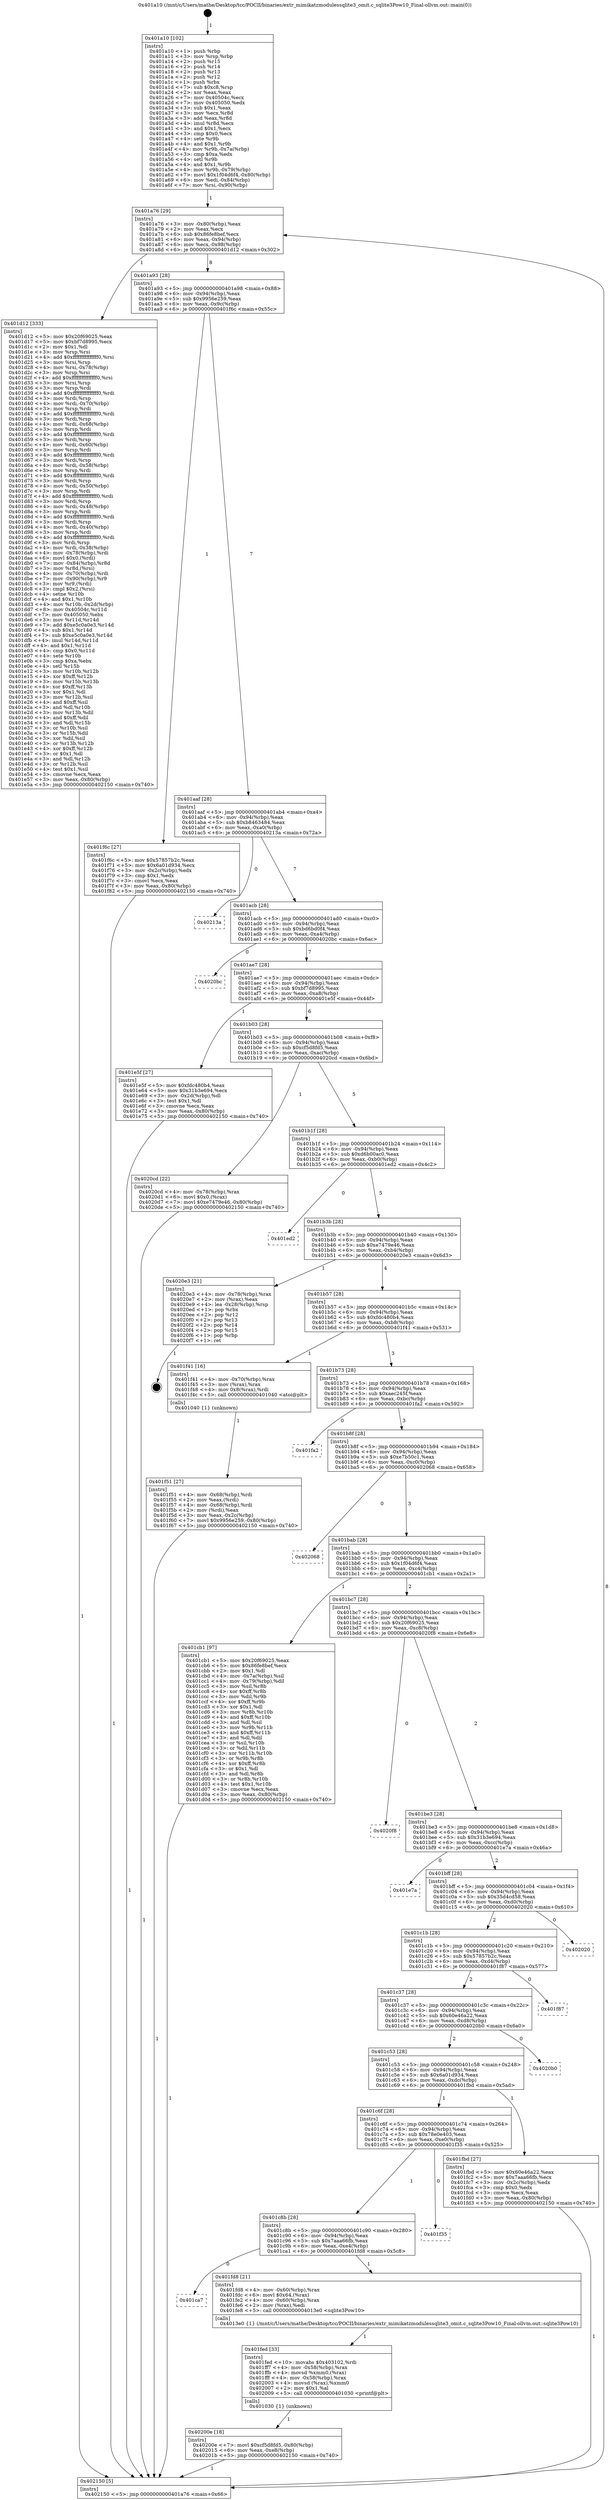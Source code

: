 digraph "0x401a10" {
  label = "0x401a10 (/mnt/c/Users/mathe/Desktop/tcc/POCII/binaries/extr_mimikatzmodulessqlite3_omit.c_sqlite3Pow10_Final-ollvm.out::main(0))"
  labelloc = "t"
  node[shape=record]

  Entry [label="",width=0.3,height=0.3,shape=circle,fillcolor=black,style=filled]
  "0x401a76" [label="{
     0x401a76 [29]\l
     | [instrs]\l
     &nbsp;&nbsp;0x401a76 \<+3\>: mov -0x80(%rbp),%eax\l
     &nbsp;&nbsp;0x401a79 \<+2\>: mov %eax,%ecx\l
     &nbsp;&nbsp;0x401a7b \<+6\>: sub $0x86fe8bef,%ecx\l
     &nbsp;&nbsp;0x401a81 \<+6\>: mov %eax,-0x94(%rbp)\l
     &nbsp;&nbsp;0x401a87 \<+6\>: mov %ecx,-0x98(%rbp)\l
     &nbsp;&nbsp;0x401a8d \<+6\>: je 0000000000401d12 \<main+0x302\>\l
  }"]
  "0x401d12" [label="{
     0x401d12 [333]\l
     | [instrs]\l
     &nbsp;&nbsp;0x401d12 \<+5\>: mov $0x20f69025,%eax\l
     &nbsp;&nbsp;0x401d17 \<+5\>: mov $0xbf7d8995,%ecx\l
     &nbsp;&nbsp;0x401d1c \<+2\>: mov $0x1,%dl\l
     &nbsp;&nbsp;0x401d1e \<+3\>: mov %rsp,%rsi\l
     &nbsp;&nbsp;0x401d21 \<+4\>: add $0xfffffffffffffff0,%rsi\l
     &nbsp;&nbsp;0x401d25 \<+3\>: mov %rsi,%rsp\l
     &nbsp;&nbsp;0x401d28 \<+4\>: mov %rsi,-0x78(%rbp)\l
     &nbsp;&nbsp;0x401d2c \<+3\>: mov %rsp,%rsi\l
     &nbsp;&nbsp;0x401d2f \<+4\>: add $0xfffffffffffffff0,%rsi\l
     &nbsp;&nbsp;0x401d33 \<+3\>: mov %rsi,%rsp\l
     &nbsp;&nbsp;0x401d36 \<+3\>: mov %rsp,%rdi\l
     &nbsp;&nbsp;0x401d39 \<+4\>: add $0xfffffffffffffff0,%rdi\l
     &nbsp;&nbsp;0x401d3d \<+3\>: mov %rdi,%rsp\l
     &nbsp;&nbsp;0x401d40 \<+4\>: mov %rdi,-0x70(%rbp)\l
     &nbsp;&nbsp;0x401d44 \<+3\>: mov %rsp,%rdi\l
     &nbsp;&nbsp;0x401d47 \<+4\>: add $0xfffffffffffffff0,%rdi\l
     &nbsp;&nbsp;0x401d4b \<+3\>: mov %rdi,%rsp\l
     &nbsp;&nbsp;0x401d4e \<+4\>: mov %rdi,-0x68(%rbp)\l
     &nbsp;&nbsp;0x401d52 \<+3\>: mov %rsp,%rdi\l
     &nbsp;&nbsp;0x401d55 \<+4\>: add $0xfffffffffffffff0,%rdi\l
     &nbsp;&nbsp;0x401d59 \<+3\>: mov %rdi,%rsp\l
     &nbsp;&nbsp;0x401d5c \<+4\>: mov %rdi,-0x60(%rbp)\l
     &nbsp;&nbsp;0x401d60 \<+3\>: mov %rsp,%rdi\l
     &nbsp;&nbsp;0x401d63 \<+4\>: add $0xfffffffffffffff0,%rdi\l
     &nbsp;&nbsp;0x401d67 \<+3\>: mov %rdi,%rsp\l
     &nbsp;&nbsp;0x401d6a \<+4\>: mov %rdi,-0x58(%rbp)\l
     &nbsp;&nbsp;0x401d6e \<+3\>: mov %rsp,%rdi\l
     &nbsp;&nbsp;0x401d71 \<+4\>: add $0xfffffffffffffff0,%rdi\l
     &nbsp;&nbsp;0x401d75 \<+3\>: mov %rdi,%rsp\l
     &nbsp;&nbsp;0x401d78 \<+4\>: mov %rdi,-0x50(%rbp)\l
     &nbsp;&nbsp;0x401d7c \<+3\>: mov %rsp,%rdi\l
     &nbsp;&nbsp;0x401d7f \<+4\>: add $0xfffffffffffffff0,%rdi\l
     &nbsp;&nbsp;0x401d83 \<+3\>: mov %rdi,%rsp\l
     &nbsp;&nbsp;0x401d86 \<+4\>: mov %rdi,-0x48(%rbp)\l
     &nbsp;&nbsp;0x401d8a \<+3\>: mov %rsp,%rdi\l
     &nbsp;&nbsp;0x401d8d \<+4\>: add $0xfffffffffffffff0,%rdi\l
     &nbsp;&nbsp;0x401d91 \<+3\>: mov %rdi,%rsp\l
     &nbsp;&nbsp;0x401d94 \<+4\>: mov %rdi,-0x40(%rbp)\l
     &nbsp;&nbsp;0x401d98 \<+3\>: mov %rsp,%rdi\l
     &nbsp;&nbsp;0x401d9b \<+4\>: add $0xfffffffffffffff0,%rdi\l
     &nbsp;&nbsp;0x401d9f \<+3\>: mov %rdi,%rsp\l
     &nbsp;&nbsp;0x401da2 \<+4\>: mov %rdi,-0x38(%rbp)\l
     &nbsp;&nbsp;0x401da6 \<+4\>: mov -0x78(%rbp),%rdi\l
     &nbsp;&nbsp;0x401daa \<+6\>: movl $0x0,(%rdi)\l
     &nbsp;&nbsp;0x401db0 \<+7\>: mov -0x84(%rbp),%r8d\l
     &nbsp;&nbsp;0x401db7 \<+3\>: mov %r8d,(%rsi)\l
     &nbsp;&nbsp;0x401dba \<+4\>: mov -0x70(%rbp),%rdi\l
     &nbsp;&nbsp;0x401dbe \<+7\>: mov -0x90(%rbp),%r9\l
     &nbsp;&nbsp;0x401dc5 \<+3\>: mov %r9,(%rdi)\l
     &nbsp;&nbsp;0x401dc8 \<+3\>: cmpl $0x2,(%rsi)\l
     &nbsp;&nbsp;0x401dcb \<+4\>: setne %r10b\l
     &nbsp;&nbsp;0x401dcf \<+4\>: and $0x1,%r10b\l
     &nbsp;&nbsp;0x401dd3 \<+4\>: mov %r10b,-0x2d(%rbp)\l
     &nbsp;&nbsp;0x401dd7 \<+8\>: mov 0x40504c,%r11d\l
     &nbsp;&nbsp;0x401ddf \<+7\>: mov 0x405050,%ebx\l
     &nbsp;&nbsp;0x401de6 \<+3\>: mov %r11d,%r14d\l
     &nbsp;&nbsp;0x401de9 \<+7\>: add $0xe5c0a0e3,%r14d\l
     &nbsp;&nbsp;0x401df0 \<+4\>: sub $0x1,%r14d\l
     &nbsp;&nbsp;0x401df4 \<+7\>: sub $0xe5c0a0e3,%r14d\l
     &nbsp;&nbsp;0x401dfb \<+4\>: imul %r14d,%r11d\l
     &nbsp;&nbsp;0x401dff \<+4\>: and $0x1,%r11d\l
     &nbsp;&nbsp;0x401e03 \<+4\>: cmp $0x0,%r11d\l
     &nbsp;&nbsp;0x401e07 \<+4\>: sete %r10b\l
     &nbsp;&nbsp;0x401e0b \<+3\>: cmp $0xa,%ebx\l
     &nbsp;&nbsp;0x401e0e \<+4\>: setl %r15b\l
     &nbsp;&nbsp;0x401e12 \<+3\>: mov %r10b,%r12b\l
     &nbsp;&nbsp;0x401e15 \<+4\>: xor $0xff,%r12b\l
     &nbsp;&nbsp;0x401e19 \<+3\>: mov %r15b,%r13b\l
     &nbsp;&nbsp;0x401e1c \<+4\>: xor $0xff,%r13b\l
     &nbsp;&nbsp;0x401e20 \<+3\>: xor $0x1,%dl\l
     &nbsp;&nbsp;0x401e23 \<+3\>: mov %r12b,%sil\l
     &nbsp;&nbsp;0x401e26 \<+4\>: and $0xff,%sil\l
     &nbsp;&nbsp;0x401e2a \<+3\>: and %dl,%r10b\l
     &nbsp;&nbsp;0x401e2d \<+3\>: mov %r13b,%dil\l
     &nbsp;&nbsp;0x401e30 \<+4\>: and $0xff,%dil\l
     &nbsp;&nbsp;0x401e34 \<+3\>: and %dl,%r15b\l
     &nbsp;&nbsp;0x401e37 \<+3\>: or %r10b,%sil\l
     &nbsp;&nbsp;0x401e3a \<+3\>: or %r15b,%dil\l
     &nbsp;&nbsp;0x401e3d \<+3\>: xor %dil,%sil\l
     &nbsp;&nbsp;0x401e40 \<+3\>: or %r13b,%r12b\l
     &nbsp;&nbsp;0x401e43 \<+4\>: xor $0xff,%r12b\l
     &nbsp;&nbsp;0x401e47 \<+3\>: or $0x1,%dl\l
     &nbsp;&nbsp;0x401e4a \<+3\>: and %dl,%r12b\l
     &nbsp;&nbsp;0x401e4d \<+3\>: or %r12b,%sil\l
     &nbsp;&nbsp;0x401e50 \<+4\>: test $0x1,%sil\l
     &nbsp;&nbsp;0x401e54 \<+3\>: cmovne %ecx,%eax\l
     &nbsp;&nbsp;0x401e57 \<+3\>: mov %eax,-0x80(%rbp)\l
     &nbsp;&nbsp;0x401e5a \<+5\>: jmp 0000000000402150 \<main+0x740\>\l
  }"]
  "0x401a93" [label="{
     0x401a93 [28]\l
     | [instrs]\l
     &nbsp;&nbsp;0x401a93 \<+5\>: jmp 0000000000401a98 \<main+0x88\>\l
     &nbsp;&nbsp;0x401a98 \<+6\>: mov -0x94(%rbp),%eax\l
     &nbsp;&nbsp;0x401a9e \<+5\>: sub $0x9956e259,%eax\l
     &nbsp;&nbsp;0x401aa3 \<+6\>: mov %eax,-0x9c(%rbp)\l
     &nbsp;&nbsp;0x401aa9 \<+6\>: je 0000000000401f6c \<main+0x55c\>\l
  }"]
  Exit [label="",width=0.3,height=0.3,shape=circle,fillcolor=black,style=filled,peripheries=2]
  "0x401f6c" [label="{
     0x401f6c [27]\l
     | [instrs]\l
     &nbsp;&nbsp;0x401f6c \<+5\>: mov $0x57857b2c,%eax\l
     &nbsp;&nbsp;0x401f71 \<+5\>: mov $0x6a01d934,%ecx\l
     &nbsp;&nbsp;0x401f76 \<+3\>: mov -0x2c(%rbp),%edx\l
     &nbsp;&nbsp;0x401f79 \<+3\>: cmp $0x1,%edx\l
     &nbsp;&nbsp;0x401f7c \<+3\>: cmovl %ecx,%eax\l
     &nbsp;&nbsp;0x401f7f \<+3\>: mov %eax,-0x80(%rbp)\l
     &nbsp;&nbsp;0x401f82 \<+5\>: jmp 0000000000402150 \<main+0x740\>\l
  }"]
  "0x401aaf" [label="{
     0x401aaf [28]\l
     | [instrs]\l
     &nbsp;&nbsp;0x401aaf \<+5\>: jmp 0000000000401ab4 \<main+0xa4\>\l
     &nbsp;&nbsp;0x401ab4 \<+6\>: mov -0x94(%rbp),%eax\l
     &nbsp;&nbsp;0x401aba \<+5\>: sub $0xb8463484,%eax\l
     &nbsp;&nbsp;0x401abf \<+6\>: mov %eax,-0xa0(%rbp)\l
     &nbsp;&nbsp;0x401ac5 \<+6\>: je 000000000040213a \<main+0x72a\>\l
  }"]
  "0x40200e" [label="{
     0x40200e [18]\l
     | [instrs]\l
     &nbsp;&nbsp;0x40200e \<+7\>: movl $0xcf5d8fd5,-0x80(%rbp)\l
     &nbsp;&nbsp;0x402015 \<+6\>: mov %eax,-0xe8(%rbp)\l
     &nbsp;&nbsp;0x40201b \<+5\>: jmp 0000000000402150 \<main+0x740\>\l
  }"]
  "0x40213a" [label="{
     0x40213a\l
  }", style=dashed]
  "0x401acb" [label="{
     0x401acb [28]\l
     | [instrs]\l
     &nbsp;&nbsp;0x401acb \<+5\>: jmp 0000000000401ad0 \<main+0xc0\>\l
     &nbsp;&nbsp;0x401ad0 \<+6\>: mov -0x94(%rbp),%eax\l
     &nbsp;&nbsp;0x401ad6 \<+5\>: sub $0xbd6bd0f4,%eax\l
     &nbsp;&nbsp;0x401adb \<+6\>: mov %eax,-0xa4(%rbp)\l
     &nbsp;&nbsp;0x401ae1 \<+6\>: je 00000000004020bc \<main+0x6ac\>\l
  }"]
  "0x401fed" [label="{
     0x401fed [33]\l
     | [instrs]\l
     &nbsp;&nbsp;0x401fed \<+10\>: movabs $0x403102,%rdi\l
     &nbsp;&nbsp;0x401ff7 \<+4\>: mov -0x58(%rbp),%rax\l
     &nbsp;&nbsp;0x401ffb \<+4\>: movsd %xmm0,(%rax)\l
     &nbsp;&nbsp;0x401fff \<+4\>: mov -0x58(%rbp),%rax\l
     &nbsp;&nbsp;0x402003 \<+4\>: movsd (%rax),%xmm0\l
     &nbsp;&nbsp;0x402007 \<+2\>: mov $0x1,%al\l
     &nbsp;&nbsp;0x402009 \<+5\>: call 0000000000401030 \<printf@plt\>\l
     | [calls]\l
     &nbsp;&nbsp;0x401030 \{1\} (unknown)\l
  }"]
  "0x4020bc" [label="{
     0x4020bc\l
  }", style=dashed]
  "0x401ae7" [label="{
     0x401ae7 [28]\l
     | [instrs]\l
     &nbsp;&nbsp;0x401ae7 \<+5\>: jmp 0000000000401aec \<main+0xdc\>\l
     &nbsp;&nbsp;0x401aec \<+6\>: mov -0x94(%rbp),%eax\l
     &nbsp;&nbsp;0x401af2 \<+5\>: sub $0xbf7d8995,%eax\l
     &nbsp;&nbsp;0x401af7 \<+6\>: mov %eax,-0xa8(%rbp)\l
     &nbsp;&nbsp;0x401afd \<+6\>: je 0000000000401e5f \<main+0x44f\>\l
  }"]
  "0x401ca7" [label="{
     0x401ca7\l
  }", style=dashed]
  "0x401e5f" [label="{
     0x401e5f [27]\l
     | [instrs]\l
     &nbsp;&nbsp;0x401e5f \<+5\>: mov $0xfdc480b4,%eax\l
     &nbsp;&nbsp;0x401e64 \<+5\>: mov $0x31b3e694,%ecx\l
     &nbsp;&nbsp;0x401e69 \<+3\>: mov -0x2d(%rbp),%dl\l
     &nbsp;&nbsp;0x401e6c \<+3\>: test $0x1,%dl\l
     &nbsp;&nbsp;0x401e6f \<+3\>: cmovne %ecx,%eax\l
     &nbsp;&nbsp;0x401e72 \<+3\>: mov %eax,-0x80(%rbp)\l
     &nbsp;&nbsp;0x401e75 \<+5\>: jmp 0000000000402150 \<main+0x740\>\l
  }"]
  "0x401b03" [label="{
     0x401b03 [28]\l
     | [instrs]\l
     &nbsp;&nbsp;0x401b03 \<+5\>: jmp 0000000000401b08 \<main+0xf8\>\l
     &nbsp;&nbsp;0x401b08 \<+6\>: mov -0x94(%rbp),%eax\l
     &nbsp;&nbsp;0x401b0e \<+5\>: sub $0xcf5d8fd5,%eax\l
     &nbsp;&nbsp;0x401b13 \<+6\>: mov %eax,-0xac(%rbp)\l
     &nbsp;&nbsp;0x401b19 \<+6\>: je 00000000004020cd \<main+0x6bd\>\l
  }"]
  "0x401fd8" [label="{
     0x401fd8 [21]\l
     | [instrs]\l
     &nbsp;&nbsp;0x401fd8 \<+4\>: mov -0x60(%rbp),%rax\l
     &nbsp;&nbsp;0x401fdc \<+6\>: movl $0x64,(%rax)\l
     &nbsp;&nbsp;0x401fe2 \<+4\>: mov -0x60(%rbp),%rax\l
     &nbsp;&nbsp;0x401fe6 \<+2\>: mov (%rax),%edi\l
     &nbsp;&nbsp;0x401fe8 \<+5\>: call 00000000004013e0 \<sqlite3Pow10\>\l
     | [calls]\l
     &nbsp;&nbsp;0x4013e0 \{1\} (/mnt/c/Users/mathe/Desktop/tcc/POCII/binaries/extr_mimikatzmodulessqlite3_omit.c_sqlite3Pow10_Final-ollvm.out::sqlite3Pow10)\l
  }"]
  "0x4020cd" [label="{
     0x4020cd [22]\l
     | [instrs]\l
     &nbsp;&nbsp;0x4020cd \<+4\>: mov -0x78(%rbp),%rax\l
     &nbsp;&nbsp;0x4020d1 \<+6\>: movl $0x0,(%rax)\l
     &nbsp;&nbsp;0x4020d7 \<+7\>: movl $0xe7479e46,-0x80(%rbp)\l
     &nbsp;&nbsp;0x4020de \<+5\>: jmp 0000000000402150 \<main+0x740\>\l
  }"]
  "0x401b1f" [label="{
     0x401b1f [28]\l
     | [instrs]\l
     &nbsp;&nbsp;0x401b1f \<+5\>: jmp 0000000000401b24 \<main+0x114\>\l
     &nbsp;&nbsp;0x401b24 \<+6\>: mov -0x94(%rbp),%eax\l
     &nbsp;&nbsp;0x401b2a \<+5\>: sub $0xd6b00ac0,%eax\l
     &nbsp;&nbsp;0x401b2f \<+6\>: mov %eax,-0xb0(%rbp)\l
     &nbsp;&nbsp;0x401b35 \<+6\>: je 0000000000401ed2 \<main+0x4c2\>\l
  }"]
  "0x401c8b" [label="{
     0x401c8b [28]\l
     | [instrs]\l
     &nbsp;&nbsp;0x401c8b \<+5\>: jmp 0000000000401c90 \<main+0x280\>\l
     &nbsp;&nbsp;0x401c90 \<+6\>: mov -0x94(%rbp),%eax\l
     &nbsp;&nbsp;0x401c96 \<+5\>: sub $0x7aaa66fb,%eax\l
     &nbsp;&nbsp;0x401c9b \<+6\>: mov %eax,-0xe4(%rbp)\l
     &nbsp;&nbsp;0x401ca1 \<+6\>: je 0000000000401fd8 \<main+0x5c8\>\l
  }"]
  "0x401ed2" [label="{
     0x401ed2\l
  }", style=dashed]
  "0x401b3b" [label="{
     0x401b3b [28]\l
     | [instrs]\l
     &nbsp;&nbsp;0x401b3b \<+5\>: jmp 0000000000401b40 \<main+0x130\>\l
     &nbsp;&nbsp;0x401b40 \<+6\>: mov -0x94(%rbp),%eax\l
     &nbsp;&nbsp;0x401b46 \<+5\>: sub $0xe7479e46,%eax\l
     &nbsp;&nbsp;0x401b4b \<+6\>: mov %eax,-0xb4(%rbp)\l
     &nbsp;&nbsp;0x401b51 \<+6\>: je 00000000004020e3 \<main+0x6d3\>\l
  }"]
  "0x401f35" [label="{
     0x401f35\l
  }", style=dashed]
  "0x4020e3" [label="{
     0x4020e3 [21]\l
     | [instrs]\l
     &nbsp;&nbsp;0x4020e3 \<+4\>: mov -0x78(%rbp),%rax\l
     &nbsp;&nbsp;0x4020e7 \<+2\>: mov (%rax),%eax\l
     &nbsp;&nbsp;0x4020e9 \<+4\>: lea -0x28(%rbp),%rsp\l
     &nbsp;&nbsp;0x4020ed \<+1\>: pop %rbx\l
     &nbsp;&nbsp;0x4020ee \<+2\>: pop %r12\l
     &nbsp;&nbsp;0x4020f0 \<+2\>: pop %r13\l
     &nbsp;&nbsp;0x4020f2 \<+2\>: pop %r14\l
     &nbsp;&nbsp;0x4020f4 \<+2\>: pop %r15\l
     &nbsp;&nbsp;0x4020f6 \<+1\>: pop %rbp\l
     &nbsp;&nbsp;0x4020f7 \<+1\>: ret\l
  }"]
  "0x401b57" [label="{
     0x401b57 [28]\l
     | [instrs]\l
     &nbsp;&nbsp;0x401b57 \<+5\>: jmp 0000000000401b5c \<main+0x14c\>\l
     &nbsp;&nbsp;0x401b5c \<+6\>: mov -0x94(%rbp),%eax\l
     &nbsp;&nbsp;0x401b62 \<+5\>: sub $0xfdc480b4,%eax\l
     &nbsp;&nbsp;0x401b67 \<+6\>: mov %eax,-0xb8(%rbp)\l
     &nbsp;&nbsp;0x401b6d \<+6\>: je 0000000000401f41 \<main+0x531\>\l
  }"]
  "0x401c6f" [label="{
     0x401c6f [28]\l
     | [instrs]\l
     &nbsp;&nbsp;0x401c6f \<+5\>: jmp 0000000000401c74 \<main+0x264\>\l
     &nbsp;&nbsp;0x401c74 \<+6\>: mov -0x94(%rbp),%eax\l
     &nbsp;&nbsp;0x401c7a \<+5\>: sub $0x78e0e403,%eax\l
     &nbsp;&nbsp;0x401c7f \<+6\>: mov %eax,-0xe0(%rbp)\l
     &nbsp;&nbsp;0x401c85 \<+6\>: je 0000000000401f35 \<main+0x525\>\l
  }"]
  "0x401f41" [label="{
     0x401f41 [16]\l
     | [instrs]\l
     &nbsp;&nbsp;0x401f41 \<+4\>: mov -0x70(%rbp),%rax\l
     &nbsp;&nbsp;0x401f45 \<+3\>: mov (%rax),%rax\l
     &nbsp;&nbsp;0x401f48 \<+4\>: mov 0x8(%rax),%rdi\l
     &nbsp;&nbsp;0x401f4c \<+5\>: call 0000000000401040 \<atoi@plt\>\l
     | [calls]\l
     &nbsp;&nbsp;0x401040 \{1\} (unknown)\l
  }"]
  "0x401b73" [label="{
     0x401b73 [28]\l
     | [instrs]\l
     &nbsp;&nbsp;0x401b73 \<+5\>: jmp 0000000000401b78 \<main+0x168\>\l
     &nbsp;&nbsp;0x401b78 \<+6\>: mov -0x94(%rbp),%eax\l
     &nbsp;&nbsp;0x401b7e \<+5\>: sub $0xaec245f,%eax\l
     &nbsp;&nbsp;0x401b83 \<+6\>: mov %eax,-0xbc(%rbp)\l
     &nbsp;&nbsp;0x401b89 \<+6\>: je 0000000000401fa2 \<main+0x592\>\l
  }"]
  "0x401fbd" [label="{
     0x401fbd [27]\l
     | [instrs]\l
     &nbsp;&nbsp;0x401fbd \<+5\>: mov $0x60e46a22,%eax\l
     &nbsp;&nbsp;0x401fc2 \<+5\>: mov $0x7aaa66fb,%ecx\l
     &nbsp;&nbsp;0x401fc7 \<+3\>: mov -0x2c(%rbp),%edx\l
     &nbsp;&nbsp;0x401fca \<+3\>: cmp $0x0,%edx\l
     &nbsp;&nbsp;0x401fcd \<+3\>: cmove %ecx,%eax\l
     &nbsp;&nbsp;0x401fd0 \<+3\>: mov %eax,-0x80(%rbp)\l
     &nbsp;&nbsp;0x401fd3 \<+5\>: jmp 0000000000402150 \<main+0x740\>\l
  }"]
  "0x401fa2" [label="{
     0x401fa2\l
  }", style=dashed]
  "0x401b8f" [label="{
     0x401b8f [28]\l
     | [instrs]\l
     &nbsp;&nbsp;0x401b8f \<+5\>: jmp 0000000000401b94 \<main+0x184\>\l
     &nbsp;&nbsp;0x401b94 \<+6\>: mov -0x94(%rbp),%eax\l
     &nbsp;&nbsp;0x401b9a \<+5\>: sub $0xe7b50c1,%eax\l
     &nbsp;&nbsp;0x401b9f \<+6\>: mov %eax,-0xc0(%rbp)\l
     &nbsp;&nbsp;0x401ba5 \<+6\>: je 0000000000402068 \<main+0x658\>\l
  }"]
  "0x401c53" [label="{
     0x401c53 [28]\l
     | [instrs]\l
     &nbsp;&nbsp;0x401c53 \<+5\>: jmp 0000000000401c58 \<main+0x248\>\l
     &nbsp;&nbsp;0x401c58 \<+6\>: mov -0x94(%rbp),%eax\l
     &nbsp;&nbsp;0x401c5e \<+5\>: sub $0x6a01d934,%eax\l
     &nbsp;&nbsp;0x401c63 \<+6\>: mov %eax,-0xdc(%rbp)\l
     &nbsp;&nbsp;0x401c69 \<+6\>: je 0000000000401fbd \<main+0x5ad\>\l
  }"]
  "0x402068" [label="{
     0x402068\l
  }", style=dashed]
  "0x401bab" [label="{
     0x401bab [28]\l
     | [instrs]\l
     &nbsp;&nbsp;0x401bab \<+5\>: jmp 0000000000401bb0 \<main+0x1a0\>\l
     &nbsp;&nbsp;0x401bb0 \<+6\>: mov -0x94(%rbp),%eax\l
     &nbsp;&nbsp;0x401bb6 \<+5\>: sub $0x1f04d6f4,%eax\l
     &nbsp;&nbsp;0x401bbb \<+6\>: mov %eax,-0xc4(%rbp)\l
     &nbsp;&nbsp;0x401bc1 \<+6\>: je 0000000000401cb1 \<main+0x2a1\>\l
  }"]
  "0x4020b0" [label="{
     0x4020b0\l
  }", style=dashed]
  "0x401cb1" [label="{
     0x401cb1 [97]\l
     | [instrs]\l
     &nbsp;&nbsp;0x401cb1 \<+5\>: mov $0x20f69025,%eax\l
     &nbsp;&nbsp;0x401cb6 \<+5\>: mov $0x86fe8bef,%ecx\l
     &nbsp;&nbsp;0x401cbb \<+2\>: mov $0x1,%dl\l
     &nbsp;&nbsp;0x401cbd \<+4\>: mov -0x7a(%rbp),%sil\l
     &nbsp;&nbsp;0x401cc1 \<+4\>: mov -0x79(%rbp),%dil\l
     &nbsp;&nbsp;0x401cc5 \<+3\>: mov %sil,%r8b\l
     &nbsp;&nbsp;0x401cc8 \<+4\>: xor $0xff,%r8b\l
     &nbsp;&nbsp;0x401ccc \<+3\>: mov %dil,%r9b\l
     &nbsp;&nbsp;0x401ccf \<+4\>: xor $0xff,%r9b\l
     &nbsp;&nbsp;0x401cd3 \<+3\>: xor $0x1,%dl\l
     &nbsp;&nbsp;0x401cd6 \<+3\>: mov %r8b,%r10b\l
     &nbsp;&nbsp;0x401cd9 \<+4\>: and $0xff,%r10b\l
     &nbsp;&nbsp;0x401cdd \<+3\>: and %dl,%sil\l
     &nbsp;&nbsp;0x401ce0 \<+3\>: mov %r9b,%r11b\l
     &nbsp;&nbsp;0x401ce3 \<+4\>: and $0xff,%r11b\l
     &nbsp;&nbsp;0x401ce7 \<+3\>: and %dl,%dil\l
     &nbsp;&nbsp;0x401cea \<+3\>: or %sil,%r10b\l
     &nbsp;&nbsp;0x401ced \<+3\>: or %dil,%r11b\l
     &nbsp;&nbsp;0x401cf0 \<+3\>: xor %r11b,%r10b\l
     &nbsp;&nbsp;0x401cf3 \<+3\>: or %r9b,%r8b\l
     &nbsp;&nbsp;0x401cf6 \<+4\>: xor $0xff,%r8b\l
     &nbsp;&nbsp;0x401cfa \<+3\>: or $0x1,%dl\l
     &nbsp;&nbsp;0x401cfd \<+3\>: and %dl,%r8b\l
     &nbsp;&nbsp;0x401d00 \<+3\>: or %r8b,%r10b\l
     &nbsp;&nbsp;0x401d03 \<+4\>: test $0x1,%r10b\l
     &nbsp;&nbsp;0x401d07 \<+3\>: cmovne %ecx,%eax\l
     &nbsp;&nbsp;0x401d0a \<+3\>: mov %eax,-0x80(%rbp)\l
     &nbsp;&nbsp;0x401d0d \<+5\>: jmp 0000000000402150 \<main+0x740\>\l
  }"]
  "0x401bc7" [label="{
     0x401bc7 [28]\l
     | [instrs]\l
     &nbsp;&nbsp;0x401bc7 \<+5\>: jmp 0000000000401bcc \<main+0x1bc\>\l
     &nbsp;&nbsp;0x401bcc \<+6\>: mov -0x94(%rbp),%eax\l
     &nbsp;&nbsp;0x401bd2 \<+5\>: sub $0x20f69025,%eax\l
     &nbsp;&nbsp;0x401bd7 \<+6\>: mov %eax,-0xc8(%rbp)\l
     &nbsp;&nbsp;0x401bdd \<+6\>: je 00000000004020f8 \<main+0x6e8\>\l
  }"]
  "0x402150" [label="{
     0x402150 [5]\l
     | [instrs]\l
     &nbsp;&nbsp;0x402150 \<+5\>: jmp 0000000000401a76 \<main+0x66\>\l
  }"]
  "0x401a10" [label="{
     0x401a10 [102]\l
     | [instrs]\l
     &nbsp;&nbsp;0x401a10 \<+1\>: push %rbp\l
     &nbsp;&nbsp;0x401a11 \<+3\>: mov %rsp,%rbp\l
     &nbsp;&nbsp;0x401a14 \<+2\>: push %r15\l
     &nbsp;&nbsp;0x401a16 \<+2\>: push %r14\l
     &nbsp;&nbsp;0x401a18 \<+2\>: push %r13\l
     &nbsp;&nbsp;0x401a1a \<+2\>: push %r12\l
     &nbsp;&nbsp;0x401a1c \<+1\>: push %rbx\l
     &nbsp;&nbsp;0x401a1d \<+7\>: sub $0xc8,%rsp\l
     &nbsp;&nbsp;0x401a24 \<+2\>: xor %eax,%eax\l
     &nbsp;&nbsp;0x401a26 \<+7\>: mov 0x40504c,%ecx\l
     &nbsp;&nbsp;0x401a2d \<+7\>: mov 0x405050,%edx\l
     &nbsp;&nbsp;0x401a34 \<+3\>: sub $0x1,%eax\l
     &nbsp;&nbsp;0x401a37 \<+3\>: mov %ecx,%r8d\l
     &nbsp;&nbsp;0x401a3a \<+3\>: add %eax,%r8d\l
     &nbsp;&nbsp;0x401a3d \<+4\>: imul %r8d,%ecx\l
     &nbsp;&nbsp;0x401a41 \<+3\>: and $0x1,%ecx\l
     &nbsp;&nbsp;0x401a44 \<+3\>: cmp $0x0,%ecx\l
     &nbsp;&nbsp;0x401a47 \<+4\>: sete %r9b\l
     &nbsp;&nbsp;0x401a4b \<+4\>: and $0x1,%r9b\l
     &nbsp;&nbsp;0x401a4f \<+4\>: mov %r9b,-0x7a(%rbp)\l
     &nbsp;&nbsp;0x401a53 \<+3\>: cmp $0xa,%edx\l
     &nbsp;&nbsp;0x401a56 \<+4\>: setl %r9b\l
     &nbsp;&nbsp;0x401a5a \<+4\>: and $0x1,%r9b\l
     &nbsp;&nbsp;0x401a5e \<+4\>: mov %r9b,-0x79(%rbp)\l
     &nbsp;&nbsp;0x401a62 \<+7\>: movl $0x1f04d6f4,-0x80(%rbp)\l
     &nbsp;&nbsp;0x401a69 \<+6\>: mov %edi,-0x84(%rbp)\l
     &nbsp;&nbsp;0x401a6f \<+7\>: mov %rsi,-0x90(%rbp)\l
  }"]
  "0x401c37" [label="{
     0x401c37 [28]\l
     | [instrs]\l
     &nbsp;&nbsp;0x401c37 \<+5\>: jmp 0000000000401c3c \<main+0x22c\>\l
     &nbsp;&nbsp;0x401c3c \<+6\>: mov -0x94(%rbp),%eax\l
     &nbsp;&nbsp;0x401c42 \<+5\>: sub $0x60e46a22,%eax\l
     &nbsp;&nbsp;0x401c47 \<+6\>: mov %eax,-0xd8(%rbp)\l
     &nbsp;&nbsp;0x401c4d \<+6\>: je 00000000004020b0 \<main+0x6a0\>\l
  }"]
  "0x401f51" [label="{
     0x401f51 [27]\l
     | [instrs]\l
     &nbsp;&nbsp;0x401f51 \<+4\>: mov -0x68(%rbp),%rdi\l
     &nbsp;&nbsp;0x401f55 \<+2\>: mov %eax,(%rdi)\l
     &nbsp;&nbsp;0x401f57 \<+4\>: mov -0x68(%rbp),%rdi\l
     &nbsp;&nbsp;0x401f5b \<+2\>: mov (%rdi),%eax\l
     &nbsp;&nbsp;0x401f5d \<+3\>: mov %eax,-0x2c(%rbp)\l
     &nbsp;&nbsp;0x401f60 \<+7\>: movl $0x9956e259,-0x80(%rbp)\l
     &nbsp;&nbsp;0x401f67 \<+5\>: jmp 0000000000402150 \<main+0x740\>\l
  }"]
  "0x401f87" [label="{
     0x401f87\l
  }", style=dashed]
  "0x4020f8" [label="{
     0x4020f8\l
  }", style=dashed]
  "0x401be3" [label="{
     0x401be3 [28]\l
     | [instrs]\l
     &nbsp;&nbsp;0x401be3 \<+5\>: jmp 0000000000401be8 \<main+0x1d8\>\l
     &nbsp;&nbsp;0x401be8 \<+6\>: mov -0x94(%rbp),%eax\l
     &nbsp;&nbsp;0x401bee \<+5\>: sub $0x31b3e694,%eax\l
     &nbsp;&nbsp;0x401bf3 \<+6\>: mov %eax,-0xcc(%rbp)\l
     &nbsp;&nbsp;0x401bf9 \<+6\>: je 0000000000401e7a \<main+0x46a\>\l
  }"]
  "0x401c1b" [label="{
     0x401c1b [28]\l
     | [instrs]\l
     &nbsp;&nbsp;0x401c1b \<+5\>: jmp 0000000000401c20 \<main+0x210\>\l
     &nbsp;&nbsp;0x401c20 \<+6\>: mov -0x94(%rbp),%eax\l
     &nbsp;&nbsp;0x401c26 \<+5\>: sub $0x57857b2c,%eax\l
     &nbsp;&nbsp;0x401c2b \<+6\>: mov %eax,-0xd4(%rbp)\l
     &nbsp;&nbsp;0x401c31 \<+6\>: je 0000000000401f87 \<main+0x577\>\l
  }"]
  "0x401e7a" [label="{
     0x401e7a\l
  }", style=dashed]
  "0x401bff" [label="{
     0x401bff [28]\l
     | [instrs]\l
     &nbsp;&nbsp;0x401bff \<+5\>: jmp 0000000000401c04 \<main+0x1f4\>\l
     &nbsp;&nbsp;0x401c04 \<+6\>: mov -0x94(%rbp),%eax\l
     &nbsp;&nbsp;0x401c0a \<+5\>: sub $0x35d4cd58,%eax\l
     &nbsp;&nbsp;0x401c0f \<+6\>: mov %eax,-0xd0(%rbp)\l
     &nbsp;&nbsp;0x401c15 \<+6\>: je 0000000000402020 \<main+0x610\>\l
  }"]
  "0x402020" [label="{
     0x402020\l
  }", style=dashed]
  Entry -> "0x401a10" [label=" 1"]
  "0x401a76" -> "0x401d12" [label=" 1"]
  "0x401a76" -> "0x401a93" [label=" 8"]
  "0x4020e3" -> Exit [label=" 1"]
  "0x401a93" -> "0x401f6c" [label=" 1"]
  "0x401a93" -> "0x401aaf" [label=" 7"]
  "0x4020cd" -> "0x402150" [label=" 1"]
  "0x401aaf" -> "0x40213a" [label=" 0"]
  "0x401aaf" -> "0x401acb" [label=" 7"]
  "0x40200e" -> "0x402150" [label=" 1"]
  "0x401acb" -> "0x4020bc" [label=" 0"]
  "0x401acb" -> "0x401ae7" [label=" 7"]
  "0x401fed" -> "0x40200e" [label=" 1"]
  "0x401ae7" -> "0x401e5f" [label=" 1"]
  "0x401ae7" -> "0x401b03" [label=" 6"]
  "0x401fd8" -> "0x401fed" [label=" 1"]
  "0x401b03" -> "0x4020cd" [label=" 1"]
  "0x401b03" -> "0x401b1f" [label=" 5"]
  "0x401c8b" -> "0x401ca7" [label=" 0"]
  "0x401b1f" -> "0x401ed2" [label=" 0"]
  "0x401b1f" -> "0x401b3b" [label=" 5"]
  "0x401c8b" -> "0x401fd8" [label=" 1"]
  "0x401b3b" -> "0x4020e3" [label=" 1"]
  "0x401b3b" -> "0x401b57" [label=" 4"]
  "0x401c6f" -> "0x401c8b" [label=" 1"]
  "0x401b57" -> "0x401f41" [label=" 1"]
  "0x401b57" -> "0x401b73" [label=" 3"]
  "0x401c6f" -> "0x401f35" [label=" 0"]
  "0x401b73" -> "0x401fa2" [label=" 0"]
  "0x401b73" -> "0x401b8f" [label=" 3"]
  "0x401fbd" -> "0x402150" [label=" 1"]
  "0x401b8f" -> "0x402068" [label=" 0"]
  "0x401b8f" -> "0x401bab" [label=" 3"]
  "0x401c53" -> "0x401fbd" [label=" 1"]
  "0x401bab" -> "0x401cb1" [label=" 1"]
  "0x401bab" -> "0x401bc7" [label=" 2"]
  "0x401cb1" -> "0x402150" [label=" 1"]
  "0x401a10" -> "0x401a76" [label=" 1"]
  "0x402150" -> "0x401a76" [label=" 8"]
  "0x401c53" -> "0x401c6f" [label=" 1"]
  "0x401d12" -> "0x402150" [label=" 1"]
  "0x401e5f" -> "0x402150" [label=" 1"]
  "0x401f41" -> "0x401f51" [label=" 1"]
  "0x401f51" -> "0x402150" [label=" 1"]
  "0x401f6c" -> "0x402150" [label=" 1"]
  "0x401c37" -> "0x4020b0" [label=" 0"]
  "0x401bc7" -> "0x4020f8" [label=" 0"]
  "0x401bc7" -> "0x401be3" [label=" 2"]
  "0x401c37" -> "0x401c53" [label=" 2"]
  "0x401be3" -> "0x401e7a" [label=" 0"]
  "0x401be3" -> "0x401bff" [label=" 2"]
  "0x401c1b" -> "0x401f87" [label=" 0"]
  "0x401bff" -> "0x402020" [label=" 0"]
  "0x401bff" -> "0x401c1b" [label=" 2"]
  "0x401c1b" -> "0x401c37" [label=" 2"]
}
